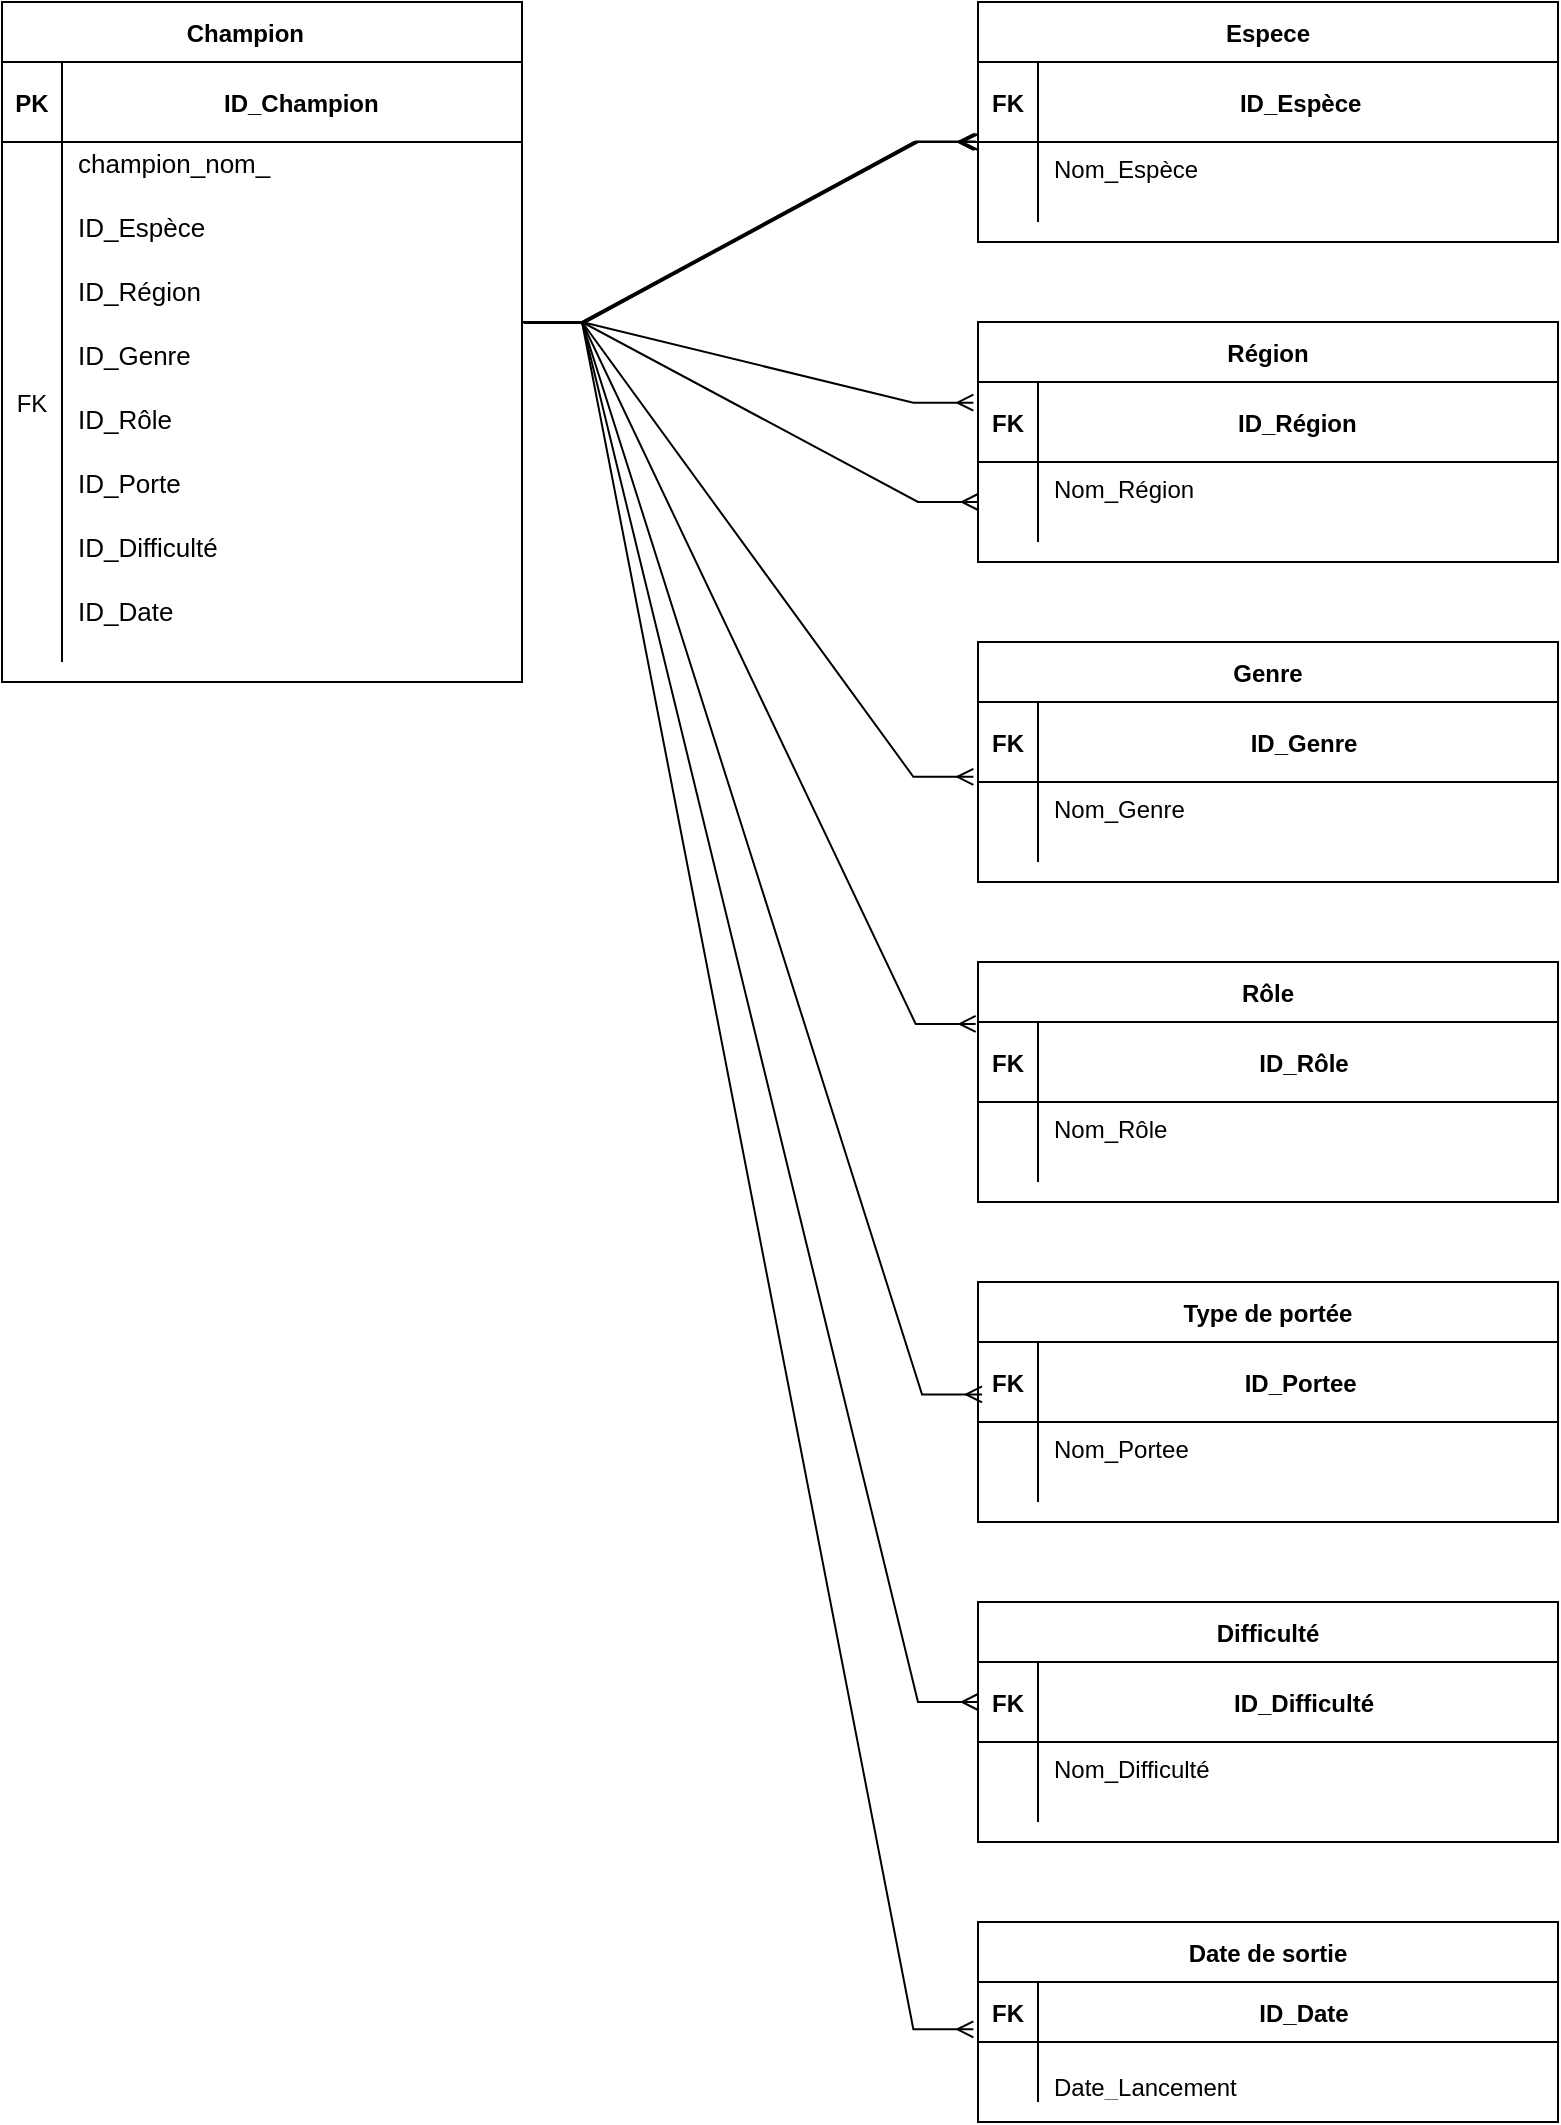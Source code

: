<mxfile version="24.7.16">
  <diagram id="R2lEEEUBdFMjLlhIrx00" name="Page-1">
    <mxGraphModel dx="1706" dy="1071" grid="1" gridSize="10" guides="1" tooltips="1" connect="1" arrows="0" fold="1" page="1" pageScale="1" pageWidth="850" pageHeight="1100" math="0" shadow="0" extFonts="Permanent Marker^https://fonts.googleapis.com/css?family=Permanent+Marker">
      <root>
        <mxCell id="0" />
        <mxCell id="1" parent="0" />
        <mxCell id="qRGbOmX3qOI-V-hjH4ks-11" value="Champion     " style="shape=table;startSize=30;container=1;collapsible=1;childLayout=tableLayout;fixedRows=1;rowLines=0;fontStyle=1;align=center;resizeLast=1;" parent="1" vertex="1">
          <mxGeometry x="20" y="40" width="260" height="340" as="geometry" />
        </mxCell>
        <mxCell id="qRGbOmX3qOI-V-hjH4ks-12" value="" style="shape=partialRectangle;collapsible=0;dropTarget=0;pointerEvents=0;fillColor=none;points=[[0,0.5],[1,0.5]];portConstraint=eastwest;top=0;left=0;right=0;bottom=1;" parent="qRGbOmX3qOI-V-hjH4ks-11" vertex="1">
          <mxGeometry y="30" width="260" height="40" as="geometry" />
        </mxCell>
        <mxCell id="qRGbOmX3qOI-V-hjH4ks-13" value="PK" style="shape=partialRectangle;overflow=hidden;connectable=0;fillColor=none;top=0;left=0;bottom=0;right=0;fontStyle=1;" parent="qRGbOmX3qOI-V-hjH4ks-12" vertex="1">
          <mxGeometry width="30" height="40" as="geometry">
            <mxRectangle width="30" height="40" as="alternateBounds" />
          </mxGeometry>
        </mxCell>
        <mxCell id="qRGbOmX3qOI-V-hjH4ks-14" value=" ID_Champion" style="shape=partialRectangle;overflow=hidden;connectable=0;fillColor=none;top=0;left=0;bottom=0;right=0;align=center;spacingLeft=6;fontStyle=1;" parent="qRGbOmX3qOI-V-hjH4ks-12" vertex="1">
          <mxGeometry x="30" width="230" height="40" as="geometry">
            <mxRectangle width="230" height="40" as="alternateBounds" />
          </mxGeometry>
        </mxCell>
        <mxCell id="qRGbOmX3qOI-V-hjH4ks-15" value="" style="shape=partialRectangle;collapsible=0;dropTarget=0;pointerEvents=0;fillColor=none;points=[[0,0.5],[1,0.5]];portConstraint=eastwest;top=0;left=0;right=0;bottom=0;" parent="qRGbOmX3qOI-V-hjH4ks-11" vertex="1">
          <mxGeometry y="70" width="260" height="260" as="geometry" />
        </mxCell>
        <mxCell id="qRGbOmX3qOI-V-hjH4ks-16" value="FK" style="shape=partialRectangle;overflow=hidden;connectable=0;fillColor=none;top=0;left=0;bottom=0;right=0;" parent="qRGbOmX3qOI-V-hjH4ks-15" vertex="1">
          <mxGeometry width="30" height="260" as="geometry">
            <mxRectangle width="30" height="260" as="alternateBounds" />
          </mxGeometry>
        </mxCell>
        <mxCell id="qRGbOmX3qOI-V-hjH4ks-17" value="champion_nom_&#xa;&#xa;ID_Espèce &#xa;&#xa;ID_Région  &#xa;&#xa;ID_Genre&#xa;&#xa;ID_Rôle&#xa;&#xa;ID_Porte &#xa;&#xa;ID_Difficulté&#xa;&#xa;ID_Date&#xa;" style="shape=partialRectangle;overflow=hidden;connectable=0;fillColor=none;top=0;left=0;bottom=0;right=0;align=left;spacingLeft=6;fontSize=13;" parent="qRGbOmX3qOI-V-hjH4ks-15" vertex="1">
          <mxGeometry x="30" width="230" height="260" as="geometry">
            <mxRectangle width="230" height="260" as="alternateBounds" />
          </mxGeometry>
        </mxCell>
        <mxCell id="84C_dKK404J912QTW_0x-19" value="Espece" style="shape=table;startSize=30;container=1;collapsible=1;childLayout=tableLayout;fixedRows=1;rowLines=0;fontStyle=1;align=center;resizeLast=1;" parent="1" vertex="1">
          <mxGeometry x="508" y="40" width="290" height="120" as="geometry" />
        </mxCell>
        <mxCell id="84C_dKK404J912QTW_0x-20" value="" style="shape=partialRectangle;collapsible=0;dropTarget=0;pointerEvents=0;fillColor=none;points=[[0,0.5],[1,0.5]];portConstraint=eastwest;top=0;left=0;right=0;bottom=1;" parent="84C_dKK404J912QTW_0x-19" vertex="1">
          <mxGeometry y="30" width="290" height="40" as="geometry" />
        </mxCell>
        <mxCell id="84C_dKK404J912QTW_0x-21" value="FK" style="shape=partialRectangle;overflow=hidden;connectable=0;fillColor=none;top=0;left=0;bottom=0;right=0;fontStyle=1;" parent="84C_dKK404J912QTW_0x-20" vertex="1">
          <mxGeometry width="30" height="40" as="geometry">
            <mxRectangle width="30" height="40" as="alternateBounds" />
          </mxGeometry>
        </mxCell>
        <mxCell id="84C_dKK404J912QTW_0x-22" value="ID_Espèce " style="shape=partialRectangle;overflow=hidden;connectable=0;fillColor=none;top=0;left=0;bottom=0;right=0;align=center;spacingLeft=6;fontStyle=1;" parent="84C_dKK404J912QTW_0x-20" vertex="1">
          <mxGeometry x="30" width="260" height="40" as="geometry">
            <mxRectangle width="260" height="40" as="alternateBounds" />
          </mxGeometry>
        </mxCell>
        <mxCell id="84C_dKK404J912QTW_0x-23" value="" style="shape=partialRectangle;collapsible=0;dropTarget=0;pointerEvents=0;fillColor=none;points=[[0,0.5],[1,0.5]];portConstraint=eastwest;top=0;left=0;right=0;bottom=0;" parent="84C_dKK404J912QTW_0x-19" vertex="1">
          <mxGeometry y="70" width="290" height="40" as="geometry" />
        </mxCell>
        <mxCell id="84C_dKK404J912QTW_0x-24" value="" style="shape=partialRectangle;overflow=hidden;connectable=0;fillColor=none;top=0;left=0;bottom=0;right=0;" parent="84C_dKK404J912QTW_0x-23" vertex="1">
          <mxGeometry width="30" height="40" as="geometry">
            <mxRectangle width="30" height="40" as="alternateBounds" />
          </mxGeometry>
        </mxCell>
        <mxCell id="84C_dKK404J912QTW_0x-25" value="Nom_Espèce&#xa;" style="shape=partialRectangle;overflow=hidden;connectable=0;fillColor=none;top=0;left=0;bottom=0;right=0;align=left;spacingLeft=6;" parent="84C_dKK404J912QTW_0x-23" vertex="1">
          <mxGeometry x="30" width="260" height="40" as="geometry">
            <mxRectangle width="260" height="40" as="alternateBounds" />
          </mxGeometry>
        </mxCell>
        <mxCell id="s2vfGxUgiHe08znNfUqJ-1" value="Région" style="shape=table;startSize=30;container=1;collapsible=1;childLayout=tableLayout;fixedRows=1;rowLines=0;fontStyle=1;align=center;resizeLast=1;" vertex="1" parent="1">
          <mxGeometry x="508" y="200" width="290" height="120" as="geometry" />
        </mxCell>
        <mxCell id="s2vfGxUgiHe08znNfUqJ-2" value="" style="shape=partialRectangle;collapsible=0;dropTarget=0;pointerEvents=0;fillColor=none;points=[[0,0.5],[1,0.5]];portConstraint=eastwest;top=0;left=0;right=0;bottom=1;" vertex="1" parent="s2vfGxUgiHe08znNfUqJ-1">
          <mxGeometry y="30" width="290" height="40" as="geometry" />
        </mxCell>
        <mxCell id="s2vfGxUgiHe08znNfUqJ-3" value="FK" style="shape=partialRectangle;overflow=hidden;connectable=0;fillColor=none;top=0;left=0;bottom=0;right=0;fontStyle=1;" vertex="1" parent="s2vfGxUgiHe08znNfUqJ-2">
          <mxGeometry width="30" height="40" as="geometry">
            <mxRectangle width="30" height="40" as="alternateBounds" />
          </mxGeometry>
        </mxCell>
        <mxCell id="s2vfGxUgiHe08znNfUqJ-4" value="ID_Région  " style="shape=partialRectangle;overflow=hidden;connectable=0;fillColor=none;top=0;left=0;bottom=0;right=0;align=center;spacingLeft=6;fontStyle=1;" vertex="1" parent="s2vfGxUgiHe08znNfUqJ-2">
          <mxGeometry x="30" width="260" height="40" as="geometry">
            <mxRectangle width="260" height="40" as="alternateBounds" />
          </mxGeometry>
        </mxCell>
        <mxCell id="s2vfGxUgiHe08znNfUqJ-5" value="" style="shape=partialRectangle;collapsible=0;dropTarget=0;pointerEvents=0;fillColor=none;points=[[0,0.5],[1,0.5]];portConstraint=eastwest;top=0;left=0;right=0;bottom=0;" vertex="1" parent="s2vfGxUgiHe08znNfUqJ-1">
          <mxGeometry y="70" width="290" height="40" as="geometry" />
        </mxCell>
        <mxCell id="s2vfGxUgiHe08znNfUqJ-6" value="" style="shape=partialRectangle;overflow=hidden;connectable=0;fillColor=none;top=0;left=0;bottom=0;right=0;" vertex="1" parent="s2vfGxUgiHe08znNfUqJ-5">
          <mxGeometry width="30" height="40" as="geometry">
            <mxRectangle width="30" height="40" as="alternateBounds" />
          </mxGeometry>
        </mxCell>
        <mxCell id="s2vfGxUgiHe08znNfUqJ-7" value="Nom_Région&#xa;" style="shape=partialRectangle;overflow=hidden;connectable=0;fillColor=none;top=0;left=0;bottom=0;right=0;align=left;spacingLeft=6;" vertex="1" parent="s2vfGxUgiHe08znNfUqJ-5">
          <mxGeometry x="30" width="260" height="40" as="geometry">
            <mxRectangle width="260" height="40" as="alternateBounds" />
          </mxGeometry>
        </mxCell>
        <mxCell id="s2vfGxUgiHe08znNfUqJ-8" value="Genre" style="shape=table;startSize=30;container=1;collapsible=1;childLayout=tableLayout;fixedRows=1;rowLines=0;fontStyle=1;align=center;resizeLast=1;" vertex="1" parent="1">
          <mxGeometry x="508" y="360" width="290" height="120" as="geometry" />
        </mxCell>
        <mxCell id="s2vfGxUgiHe08znNfUqJ-9" value="" style="shape=partialRectangle;collapsible=0;dropTarget=0;pointerEvents=0;fillColor=none;points=[[0,0.5],[1,0.5]];portConstraint=eastwest;top=0;left=0;right=0;bottom=1;" vertex="1" parent="s2vfGxUgiHe08znNfUqJ-8">
          <mxGeometry y="30" width="290" height="40" as="geometry" />
        </mxCell>
        <mxCell id="s2vfGxUgiHe08znNfUqJ-10" value="FK" style="shape=partialRectangle;overflow=hidden;connectable=0;fillColor=none;top=0;left=0;bottom=0;right=0;fontStyle=1;" vertex="1" parent="s2vfGxUgiHe08znNfUqJ-9">
          <mxGeometry width="30" height="40" as="geometry">
            <mxRectangle width="30" height="40" as="alternateBounds" />
          </mxGeometry>
        </mxCell>
        <mxCell id="s2vfGxUgiHe08znNfUqJ-11" value="ID_Genre" style="shape=partialRectangle;overflow=hidden;connectable=0;fillColor=none;top=0;left=0;bottom=0;right=0;align=center;spacingLeft=6;fontStyle=1;" vertex="1" parent="s2vfGxUgiHe08znNfUqJ-9">
          <mxGeometry x="30" width="260" height="40" as="geometry">
            <mxRectangle width="260" height="40" as="alternateBounds" />
          </mxGeometry>
        </mxCell>
        <mxCell id="s2vfGxUgiHe08znNfUqJ-12" value="" style="shape=partialRectangle;collapsible=0;dropTarget=0;pointerEvents=0;fillColor=none;points=[[0,0.5],[1,0.5]];portConstraint=eastwest;top=0;left=0;right=0;bottom=0;" vertex="1" parent="s2vfGxUgiHe08znNfUqJ-8">
          <mxGeometry y="70" width="290" height="40" as="geometry" />
        </mxCell>
        <mxCell id="s2vfGxUgiHe08znNfUqJ-13" value="" style="shape=partialRectangle;overflow=hidden;connectable=0;fillColor=none;top=0;left=0;bottom=0;right=0;" vertex="1" parent="s2vfGxUgiHe08znNfUqJ-12">
          <mxGeometry width="30" height="40" as="geometry">
            <mxRectangle width="30" height="40" as="alternateBounds" />
          </mxGeometry>
        </mxCell>
        <mxCell id="s2vfGxUgiHe08znNfUqJ-14" value="Nom_Genre&#xa;" style="shape=partialRectangle;overflow=hidden;connectable=0;fillColor=none;top=0;left=0;bottom=0;right=0;align=left;spacingLeft=6;" vertex="1" parent="s2vfGxUgiHe08znNfUqJ-12">
          <mxGeometry x="30" width="260" height="40" as="geometry">
            <mxRectangle width="260" height="40" as="alternateBounds" />
          </mxGeometry>
        </mxCell>
        <mxCell id="s2vfGxUgiHe08znNfUqJ-15" value="Rôle" style="shape=table;startSize=30;container=1;collapsible=1;childLayout=tableLayout;fixedRows=1;rowLines=0;fontStyle=1;align=center;resizeLast=1;" vertex="1" parent="1">
          <mxGeometry x="508" y="520" width="290" height="120" as="geometry" />
        </mxCell>
        <mxCell id="s2vfGxUgiHe08znNfUqJ-16" value="" style="shape=partialRectangle;collapsible=0;dropTarget=0;pointerEvents=0;fillColor=none;points=[[0,0.5],[1,0.5]];portConstraint=eastwest;top=0;left=0;right=0;bottom=1;" vertex="1" parent="s2vfGxUgiHe08znNfUqJ-15">
          <mxGeometry y="30" width="290" height="40" as="geometry" />
        </mxCell>
        <mxCell id="s2vfGxUgiHe08znNfUqJ-17" value="FK" style="shape=partialRectangle;overflow=hidden;connectable=0;fillColor=none;top=0;left=0;bottom=0;right=0;fontStyle=1;" vertex="1" parent="s2vfGxUgiHe08znNfUqJ-16">
          <mxGeometry width="30" height="40" as="geometry">
            <mxRectangle width="30" height="40" as="alternateBounds" />
          </mxGeometry>
        </mxCell>
        <mxCell id="s2vfGxUgiHe08znNfUqJ-18" value="ID_Rôle" style="shape=partialRectangle;overflow=hidden;connectable=0;fillColor=none;top=0;left=0;bottom=0;right=0;align=center;spacingLeft=6;fontStyle=1;" vertex="1" parent="s2vfGxUgiHe08znNfUqJ-16">
          <mxGeometry x="30" width="260" height="40" as="geometry">
            <mxRectangle width="260" height="40" as="alternateBounds" />
          </mxGeometry>
        </mxCell>
        <mxCell id="s2vfGxUgiHe08znNfUqJ-19" value="" style="shape=partialRectangle;collapsible=0;dropTarget=0;pointerEvents=0;fillColor=none;points=[[0,0.5],[1,0.5]];portConstraint=eastwest;top=0;left=0;right=0;bottom=0;" vertex="1" parent="s2vfGxUgiHe08znNfUqJ-15">
          <mxGeometry y="70" width="290" height="40" as="geometry" />
        </mxCell>
        <mxCell id="s2vfGxUgiHe08znNfUqJ-20" value="" style="shape=partialRectangle;overflow=hidden;connectable=0;fillColor=none;top=0;left=0;bottom=0;right=0;" vertex="1" parent="s2vfGxUgiHe08znNfUqJ-19">
          <mxGeometry width="30" height="40" as="geometry">
            <mxRectangle width="30" height="40" as="alternateBounds" />
          </mxGeometry>
        </mxCell>
        <mxCell id="s2vfGxUgiHe08znNfUqJ-21" value="Nom_Rôle&#xa;" style="shape=partialRectangle;overflow=hidden;connectable=0;fillColor=none;top=0;left=0;bottom=0;right=0;align=left;spacingLeft=6;" vertex="1" parent="s2vfGxUgiHe08znNfUqJ-19">
          <mxGeometry x="30" width="260" height="40" as="geometry">
            <mxRectangle width="260" height="40" as="alternateBounds" />
          </mxGeometry>
        </mxCell>
        <mxCell id="s2vfGxUgiHe08znNfUqJ-22" value="Type de portée" style="shape=table;startSize=30;container=1;collapsible=1;childLayout=tableLayout;fixedRows=1;rowLines=0;fontStyle=1;align=center;resizeLast=1;" vertex="1" parent="1">
          <mxGeometry x="508" y="680" width="290" height="120" as="geometry" />
        </mxCell>
        <mxCell id="s2vfGxUgiHe08znNfUqJ-23" value="" style="shape=partialRectangle;collapsible=0;dropTarget=0;pointerEvents=0;fillColor=none;points=[[0,0.5],[1,0.5]];portConstraint=eastwest;top=0;left=0;right=0;bottom=1;" vertex="1" parent="s2vfGxUgiHe08znNfUqJ-22">
          <mxGeometry y="30" width="290" height="40" as="geometry" />
        </mxCell>
        <mxCell id="s2vfGxUgiHe08znNfUqJ-24" value="FK" style="shape=partialRectangle;overflow=hidden;connectable=0;fillColor=none;top=0;left=0;bottom=0;right=0;fontStyle=1;" vertex="1" parent="s2vfGxUgiHe08znNfUqJ-23">
          <mxGeometry width="30" height="40" as="geometry">
            <mxRectangle width="30" height="40" as="alternateBounds" />
          </mxGeometry>
        </mxCell>
        <mxCell id="s2vfGxUgiHe08znNfUqJ-25" value="ID_Portee " style="shape=partialRectangle;overflow=hidden;connectable=0;fillColor=none;top=0;left=0;bottom=0;right=0;align=center;spacingLeft=6;fontStyle=1;" vertex="1" parent="s2vfGxUgiHe08znNfUqJ-23">
          <mxGeometry x="30" width="260" height="40" as="geometry">
            <mxRectangle width="260" height="40" as="alternateBounds" />
          </mxGeometry>
        </mxCell>
        <mxCell id="s2vfGxUgiHe08znNfUqJ-26" value="" style="shape=partialRectangle;collapsible=0;dropTarget=0;pointerEvents=0;fillColor=none;points=[[0,0.5],[1,0.5]];portConstraint=eastwest;top=0;left=0;right=0;bottom=0;" vertex="1" parent="s2vfGxUgiHe08znNfUqJ-22">
          <mxGeometry y="70" width="290" height="40" as="geometry" />
        </mxCell>
        <mxCell id="s2vfGxUgiHe08znNfUqJ-27" value="" style="shape=partialRectangle;overflow=hidden;connectable=0;fillColor=none;top=0;left=0;bottom=0;right=0;" vertex="1" parent="s2vfGxUgiHe08znNfUqJ-26">
          <mxGeometry width="30" height="40" as="geometry">
            <mxRectangle width="30" height="40" as="alternateBounds" />
          </mxGeometry>
        </mxCell>
        <mxCell id="s2vfGxUgiHe08znNfUqJ-28" value="Nom_Portee&#xa;" style="shape=partialRectangle;overflow=hidden;connectable=0;fillColor=none;top=0;left=0;bottom=0;right=0;align=left;spacingLeft=6;" vertex="1" parent="s2vfGxUgiHe08znNfUqJ-26">
          <mxGeometry x="30" width="260" height="40" as="geometry">
            <mxRectangle width="260" height="40" as="alternateBounds" />
          </mxGeometry>
        </mxCell>
        <mxCell id="s2vfGxUgiHe08znNfUqJ-59" value="Difficulté" style="shape=table;startSize=30;container=1;collapsible=1;childLayout=tableLayout;fixedRows=1;rowLines=0;fontStyle=1;align=center;resizeLast=1;" vertex="1" parent="1">
          <mxGeometry x="508" y="840" width="290" height="120" as="geometry" />
        </mxCell>
        <mxCell id="s2vfGxUgiHe08znNfUqJ-60" value="" style="shape=partialRectangle;collapsible=0;dropTarget=0;pointerEvents=0;fillColor=none;points=[[0,0.5],[1,0.5]];portConstraint=eastwest;top=0;left=0;right=0;bottom=1;" vertex="1" parent="s2vfGxUgiHe08znNfUqJ-59">
          <mxGeometry y="30" width="290" height="40" as="geometry" />
        </mxCell>
        <mxCell id="s2vfGxUgiHe08znNfUqJ-61" value="FK" style="shape=partialRectangle;overflow=hidden;connectable=0;fillColor=none;top=0;left=0;bottom=0;right=0;fontStyle=1;" vertex="1" parent="s2vfGxUgiHe08znNfUqJ-60">
          <mxGeometry width="30" height="40" as="geometry">
            <mxRectangle width="30" height="40" as="alternateBounds" />
          </mxGeometry>
        </mxCell>
        <mxCell id="s2vfGxUgiHe08znNfUqJ-62" value="ID_Difficulté" style="shape=partialRectangle;overflow=hidden;connectable=0;fillColor=none;top=0;left=0;bottom=0;right=0;align=center;spacingLeft=6;fontStyle=1;" vertex="1" parent="s2vfGxUgiHe08znNfUqJ-60">
          <mxGeometry x="30" width="260" height="40" as="geometry">
            <mxRectangle width="260" height="40" as="alternateBounds" />
          </mxGeometry>
        </mxCell>
        <mxCell id="s2vfGxUgiHe08znNfUqJ-63" value="" style="shape=partialRectangle;collapsible=0;dropTarget=0;pointerEvents=0;fillColor=none;points=[[0,0.5],[1,0.5]];portConstraint=eastwest;top=0;left=0;right=0;bottom=0;" vertex="1" parent="s2vfGxUgiHe08znNfUqJ-59">
          <mxGeometry y="70" width="290" height="40" as="geometry" />
        </mxCell>
        <mxCell id="s2vfGxUgiHe08znNfUqJ-64" value="" style="shape=partialRectangle;overflow=hidden;connectable=0;fillColor=none;top=0;left=0;bottom=0;right=0;" vertex="1" parent="s2vfGxUgiHe08znNfUqJ-63">
          <mxGeometry width="30" height="40" as="geometry">
            <mxRectangle width="30" height="40" as="alternateBounds" />
          </mxGeometry>
        </mxCell>
        <mxCell id="s2vfGxUgiHe08znNfUqJ-65" value="Nom_Difficulté&#xa;" style="shape=partialRectangle;overflow=hidden;connectable=0;fillColor=none;top=0;left=0;bottom=0;right=0;align=left;spacingLeft=6;" vertex="1" parent="s2vfGxUgiHe08znNfUqJ-63">
          <mxGeometry x="30" width="260" height="40" as="geometry">
            <mxRectangle width="260" height="40" as="alternateBounds" />
          </mxGeometry>
        </mxCell>
        <mxCell id="s2vfGxUgiHe08znNfUqJ-66" value="Date de sortie" style="shape=table;startSize=30;container=1;collapsible=1;childLayout=tableLayout;fixedRows=1;rowLines=0;fontStyle=1;align=center;resizeLast=1;" vertex="1" parent="1">
          <mxGeometry x="508" y="1000" width="290" height="100" as="geometry" />
        </mxCell>
        <mxCell id="s2vfGxUgiHe08znNfUqJ-67" value="" style="shape=partialRectangle;collapsible=0;dropTarget=0;pointerEvents=0;fillColor=none;points=[[0,0.5],[1,0.5]];portConstraint=eastwest;top=0;left=0;right=0;bottom=1;" vertex="1" parent="s2vfGxUgiHe08znNfUqJ-66">
          <mxGeometry y="30" width="290" height="30" as="geometry" />
        </mxCell>
        <mxCell id="s2vfGxUgiHe08znNfUqJ-68" value="FK" style="shape=partialRectangle;overflow=hidden;connectable=0;fillColor=none;top=0;left=0;bottom=0;right=0;fontStyle=1;" vertex="1" parent="s2vfGxUgiHe08znNfUqJ-67">
          <mxGeometry width="30" height="30" as="geometry">
            <mxRectangle width="30" height="30" as="alternateBounds" />
          </mxGeometry>
        </mxCell>
        <mxCell id="s2vfGxUgiHe08znNfUqJ-69" value="ID_Date" style="shape=partialRectangle;overflow=hidden;connectable=0;fillColor=none;top=0;left=0;bottom=0;right=0;align=center;spacingLeft=6;fontStyle=1;" vertex="1" parent="s2vfGxUgiHe08znNfUqJ-67">
          <mxGeometry x="30" width="260" height="30" as="geometry">
            <mxRectangle width="260" height="30" as="alternateBounds" />
          </mxGeometry>
        </mxCell>
        <mxCell id="s2vfGxUgiHe08znNfUqJ-70" value="" style="shape=partialRectangle;collapsible=0;dropTarget=0;pointerEvents=0;fillColor=none;points=[[0,0.5],[1,0.5]];portConstraint=eastwest;top=0;left=0;right=0;bottom=0;" vertex="1" parent="s2vfGxUgiHe08znNfUqJ-66">
          <mxGeometry y="60" width="290" height="30" as="geometry" />
        </mxCell>
        <mxCell id="s2vfGxUgiHe08znNfUqJ-71" value="" style="shape=partialRectangle;overflow=hidden;connectable=0;fillColor=none;top=0;left=0;bottom=0;right=0;" vertex="1" parent="s2vfGxUgiHe08znNfUqJ-70">
          <mxGeometry width="30" height="30" as="geometry">
            <mxRectangle width="30" height="30" as="alternateBounds" />
          </mxGeometry>
        </mxCell>
        <mxCell id="s2vfGxUgiHe08znNfUqJ-72" value="&#xa;Date_Lancement&#xa;&#xa;" style="shape=partialRectangle;overflow=hidden;connectable=0;fillColor=none;top=0;left=0;bottom=0;right=0;align=left;spacingLeft=6;" vertex="1" parent="s2vfGxUgiHe08znNfUqJ-70">
          <mxGeometry x="30" width="260" height="30" as="geometry">
            <mxRectangle width="260" height="30" as="alternateBounds" />
          </mxGeometry>
        </mxCell>
        <mxCell id="s2vfGxUgiHe08znNfUqJ-73" value="" style="edgeStyle=entityRelationEdgeStyle;fontSize=12;html=1;endArrow=ERmany;rounded=0;entryX=-0.004;entryY=-0.006;entryDx=0;entryDy=0;entryPerimeter=0;exitX=1.003;exitY=0.348;exitDx=0;exitDy=0;exitPerimeter=0;" edge="1" parent="1" source="qRGbOmX3qOI-V-hjH4ks-15" target="84C_dKK404J912QTW_0x-23">
          <mxGeometry width="100" height="100" relative="1" as="geometry">
            <mxPoint x="280" y="200" as="sourcePoint" />
            <mxPoint x="420" y="200" as="targetPoint" />
            <Array as="points">
              <mxPoint x="300" y="230" />
              <mxPoint x="360" y="240" />
              <mxPoint x="350" y="110" />
              <mxPoint x="400" y="170" />
            </Array>
          </mxGeometry>
        </mxCell>
        <mxCell id="s2vfGxUgiHe08znNfUqJ-74" value="" style="edgeStyle=entityRelationEdgeStyle;fontSize=12;html=1;endArrow=ERmany;rounded=0;entryX=-0.004;entryY=-0.006;entryDx=0;entryDy=0;entryPerimeter=0;exitX=1.003;exitY=0.348;exitDx=0;exitDy=0;exitPerimeter=0;" edge="1" parent="1">
          <mxGeometry width="100" height="100" relative="1" as="geometry">
            <mxPoint x="280" y="200" as="sourcePoint" />
            <mxPoint x="506" y="110" as="targetPoint" />
            <Array as="points">
              <mxPoint x="299" y="230" />
              <mxPoint x="359" y="240" />
              <mxPoint x="349" y="110" />
              <mxPoint x="399" y="170" />
            </Array>
          </mxGeometry>
        </mxCell>
        <mxCell id="s2vfGxUgiHe08znNfUqJ-75" value="" style="edgeStyle=entityRelationEdgeStyle;fontSize=12;html=1;endArrow=ERmany;rounded=0;entryX=-0.008;entryY=0.759;entryDx=0;entryDy=0;entryPerimeter=0;exitX=1.003;exitY=0.348;exitDx=0;exitDy=0;exitPerimeter=0;" edge="1" parent="1">
          <mxGeometry width="100" height="100" relative="1" as="geometry">
            <mxPoint x="280" y="200" as="sourcePoint" />
            <mxPoint x="505.68" y="240.36" as="targetPoint" />
            <Array as="points">
              <mxPoint x="299" y="230" />
              <mxPoint x="359" y="240" />
              <mxPoint x="349" y="110" />
              <mxPoint x="399" y="170" />
            </Array>
          </mxGeometry>
        </mxCell>
        <mxCell id="s2vfGxUgiHe08znNfUqJ-76" value="" style="edgeStyle=entityRelationEdgeStyle;fontSize=12;html=1;endArrow=ERmany;rounded=0;exitX=1.003;exitY=0.348;exitDx=0;exitDy=0;exitPerimeter=0;entryX=0;entryY=0.5;entryDx=0;entryDy=0;" edge="1" parent="1" target="s2vfGxUgiHe08znNfUqJ-5">
          <mxGeometry width="100" height="100" relative="1" as="geometry">
            <mxPoint x="280" y="200" as="sourcePoint" />
            <mxPoint x="485.68" y="273.28" as="targetPoint" />
            <Array as="points">
              <mxPoint x="290" y="210" />
              <mxPoint x="299" y="230" />
              <mxPoint x="359" y="240" />
              <mxPoint x="349" y="110" />
              <mxPoint x="399" y="170" />
            </Array>
          </mxGeometry>
        </mxCell>
        <mxCell id="s2vfGxUgiHe08znNfUqJ-77" value="" style="edgeStyle=entityRelationEdgeStyle;fontSize=12;html=1;endArrow=ERmany;rounded=0;entryX=-0.008;entryY=-0.065;entryDx=0;entryDy=0;entryPerimeter=0;" edge="1" parent="1" target="s2vfGxUgiHe08znNfUqJ-12">
          <mxGeometry width="100" height="100" relative="1" as="geometry">
            <mxPoint x="280" y="200" as="sourcePoint" />
            <mxPoint x="475.68" y="427.4" as="targetPoint" />
            <Array as="points">
              <mxPoint x="310" y="270" />
              <mxPoint x="370" y="280" />
              <mxPoint x="360" y="150" />
              <mxPoint x="410" y="210" />
            </Array>
          </mxGeometry>
        </mxCell>
        <mxCell id="s2vfGxUgiHe08znNfUqJ-78" value="" style="edgeStyle=entityRelationEdgeStyle;fontSize=12;html=1;endArrow=ERmany;rounded=0;entryX=-0.004;entryY=-0.006;entryDx=0;entryDy=0;entryPerimeter=0;exitX=1.003;exitY=0.348;exitDx=0;exitDy=0;exitPerimeter=0;" edge="1" parent="1">
          <mxGeometry width="100" height="100" relative="1" as="geometry">
            <mxPoint x="282" y="200" as="sourcePoint" />
            <mxPoint x="508" y="110" as="targetPoint" />
            <Array as="points">
              <mxPoint x="301" y="230" />
              <mxPoint x="361" y="240" />
              <mxPoint x="351" y="110" />
              <mxPoint x="401" y="170" />
            </Array>
          </mxGeometry>
        </mxCell>
        <mxCell id="s2vfGxUgiHe08znNfUqJ-79" value="" style="edgeStyle=entityRelationEdgeStyle;fontSize=12;html=1;endArrow=ERmany;rounded=0;exitX=1.003;exitY=0.348;exitDx=0;exitDy=0;exitPerimeter=0;entryX=-0.004;entryY=0.024;entryDx=0;entryDy=0;entryPerimeter=0;" edge="1" parent="1" target="s2vfGxUgiHe08znNfUqJ-16">
          <mxGeometry width="100" height="100" relative="1" as="geometry">
            <mxPoint x="280" y="200" as="sourcePoint" />
            <mxPoint x="500.03" y="529.96" as="targetPoint" />
            <Array as="points">
              <mxPoint x="299" y="230" />
              <mxPoint x="390" y="390" />
              <mxPoint x="380" y="370" />
              <mxPoint x="359" y="240" />
              <mxPoint x="349" y="110" />
              <mxPoint x="399" y="170" />
            </Array>
          </mxGeometry>
        </mxCell>
        <mxCell id="s2vfGxUgiHe08znNfUqJ-80" value="" style="edgeStyle=entityRelationEdgeStyle;fontSize=12;html=1;endArrow=ERmany;rounded=0;exitX=1.003;exitY=0.348;exitDx=0;exitDy=0;exitPerimeter=0;entryX=0.007;entryY=0.656;entryDx=0;entryDy=0;entryPerimeter=0;" edge="1" parent="1" target="s2vfGxUgiHe08znNfUqJ-23">
          <mxGeometry width="100" height="100" relative="1" as="geometry">
            <mxPoint x="280" y="200" as="sourcePoint" />
            <mxPoint x="496.84" y="736.24" as="targetPoint" />
            <Array as="points">
              <mxPoint x="299" y="230" />
              <mxPoint x="390" y="390" />
              <mxPoint x="380" y="370" />
              <mxPoint x="359" y="240" />
              <mxPoint x="349" y="110" />
              <mxPoint x="399" y="170" />
            </Array>
          </mxGeometry>
        </mxCell>
        <mxCell id="s2vfGxUgiHe08znNfUqJ-81" value="" style="edgeStyle=entityRelationEdgeStyle;fontSize=12;html=1;endArrow=ERmany;rounded=0;exitX=1.003;exitY=0.348;exitDx=0;exitDy=0;exitPerimeter=0;entryX=0;entryY=0.5;entryDx=0;entryDy=0;" edge="1" parent="1" target="s2vfGxUgiHe08znNfUqJ-60">
          <mxGeometry width="100" height="100" relative="1" as="geometry">
            <mxPoint x="280" y="200" as="sourcePoint" />
            <mxPoint x="516.84" y="869.16" as="targetPoint" />
            <Array as="points">
              <mxPoint x="299" y="230" />
              <mxPoint x="390" y="390" />
              <mxPoint x="380" y="370" />
              <mxPoint x="359" y="240" />
              <mxPoint x="349" y="110" />
              <mxPoint x="399" y="170" />
            </Array>
          </mxGeometry>
        </mxCell>
        <mxCell id="s2vfGxUgiHe08znNfUqJ-82" value="" style="edgeStyle=entityRelationEdgeStyle;fontSize=12;html=1;endArrow=ERmany;rounded=0;exitX=1.003;exitY=0.348;exitDx=0;exitDy=0;exitPerimeter=0;entryX=-0.008;entryY=0.788;entryDx=0;entryDy=0;entryPerimeter=0;" edge="1" parent="1" target="s2vfGxUgiHe08znNfUqJ-67">
          <mxGeometry width="100" height="100" relative="1" as="geometry">
            <mxPoint x="280" y="200" as="sourcePoint" />
            <mxPoint x="609.88" y="960" as="targetPoint" />
            <Array as="points">
              <mxPoint x="299" y="230" />
              <mxPoint x="390" y="390" />
              <mxPoint x="380" y="370" />
              <mxPoint x="359" y="240" />
              <mxPoint x="349" y="110" />
              <mxPoint x="399" y="170" />
            </Array>
          </mxGeometry>
        </mxCell>
      </root>
    </mxGraphModel>
  </diagram>
</mxfile>

